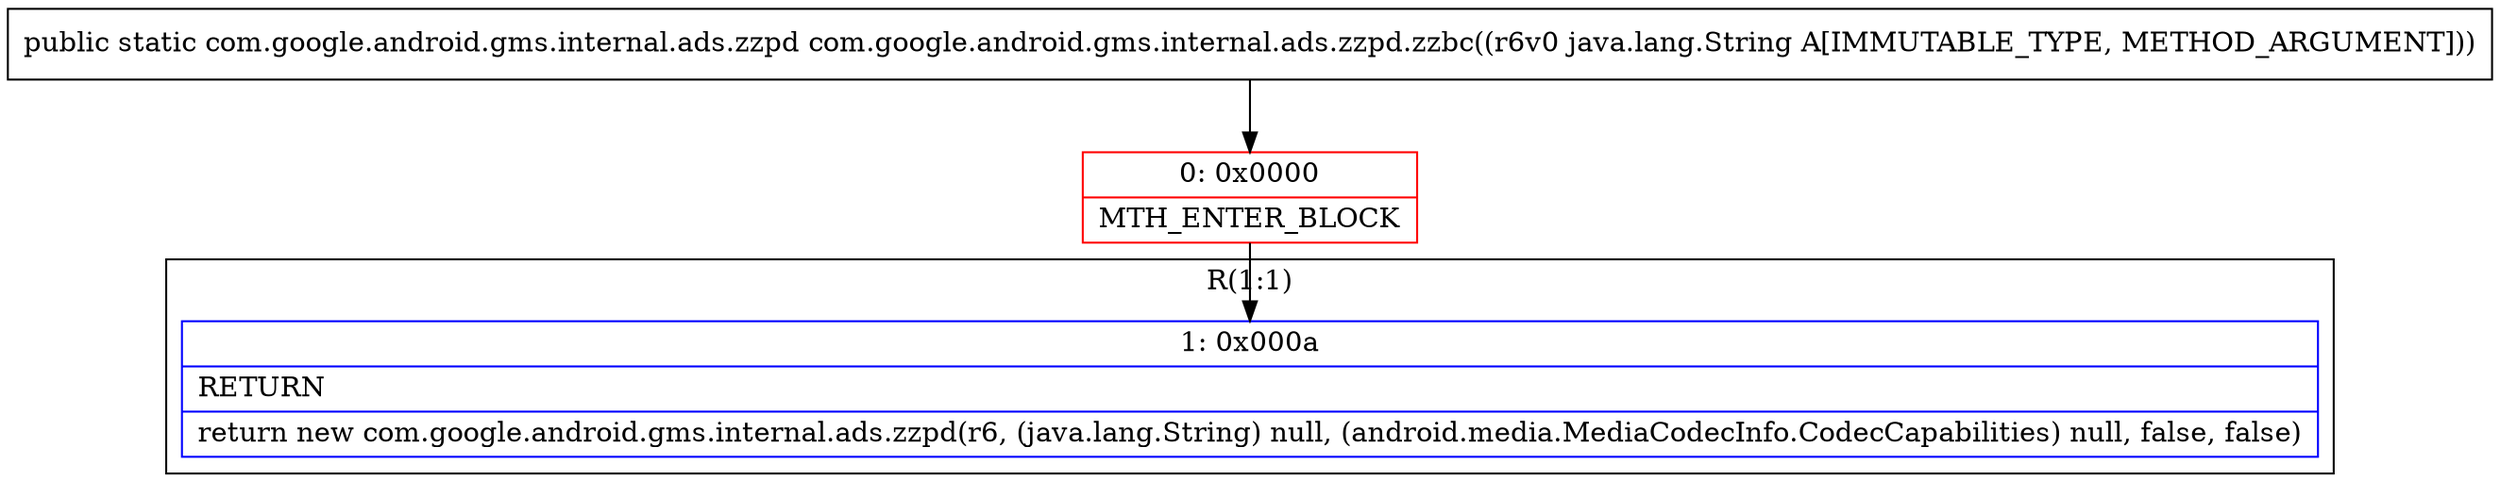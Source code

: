 digraph "CFG forcom.google.android.gms.internal.ads.zzpd.zzbc(Ljava\/lang\/String;)Lcom\/google\/android\/gms\/internal\/ads\/zzpd;" {
subgraph cluster_Region_1681879262 {
label = "R(1:1)";
node [shape=record,color=blue];
Node_1 [shape=record,label="{1\:\ 0x000a|RETURN\l|return new com.google.android.gms.internal.ads.zzpd(r6, (java.lang.String) null, (android.media.MediaCodecInfo.CodecCapabilities) null, false, false)\l}"];
}
Node_0 [shape=record,color=red,label="{0\:\ 0x0000|MTH_ENTER_BLOCK\l}"];
MethodNode[shape=record,label="{public static com.google.android.gms.internal.ads.zzpd com.google.android.gms.internal.ads.zzpd.zzbc((r6v0 java.lang.String A[IMMUTABLE_TYPE, METHOD_ARGUMENT])) }"];
MethodNode -> Node_0;
Node_0 -> Node_1;
}

